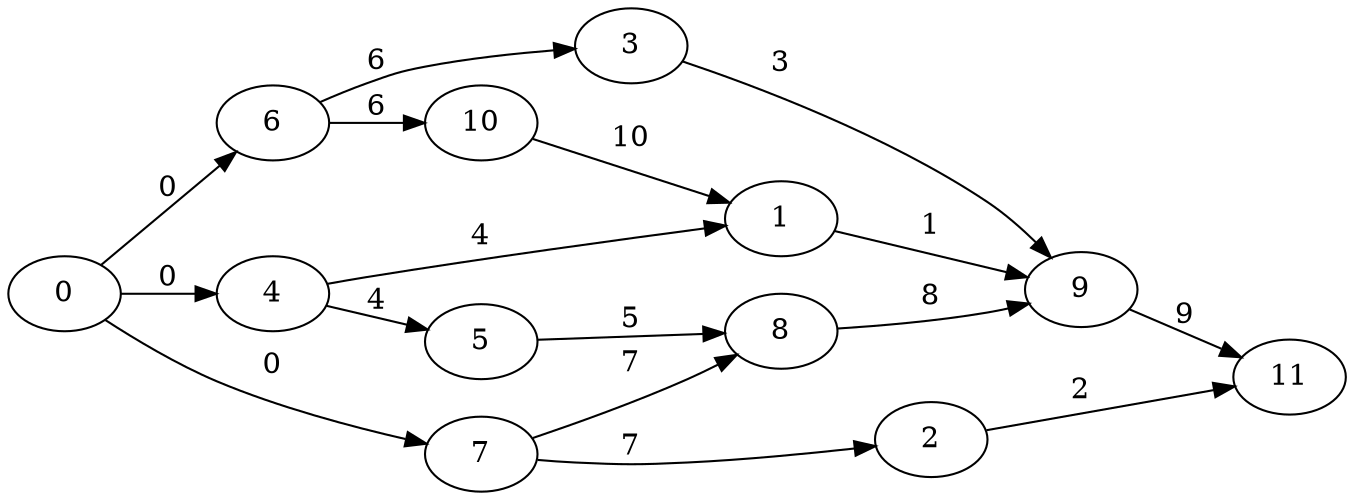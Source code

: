 digraph { rankdir=LR
    "1" -> "9" [label="1" ]
    "2" -> "11" [label="2" ]
    "3" -> "9" [label="3" ]
    "4" -> "1" [label="4" ]
    "4" -> "5" [label="4" ]
    "5" -> "8" [label="5" ]
    "6" -> "3" [label="6" ]
    "6" -> "10" [label="6" ]
    "7" -> "2" [label="7" ]
    "7" -> "8" [label="7" ]
    "8" -> "9" [label="8" ]
    "9" -> "11" [label="9" ]
    "10" -> "1" [label="10" ]
    "0" -> "4" [label="0" ]
    "0" -> "6" [label="0" ]
    "0" -> "7" [label="0" ]
}
